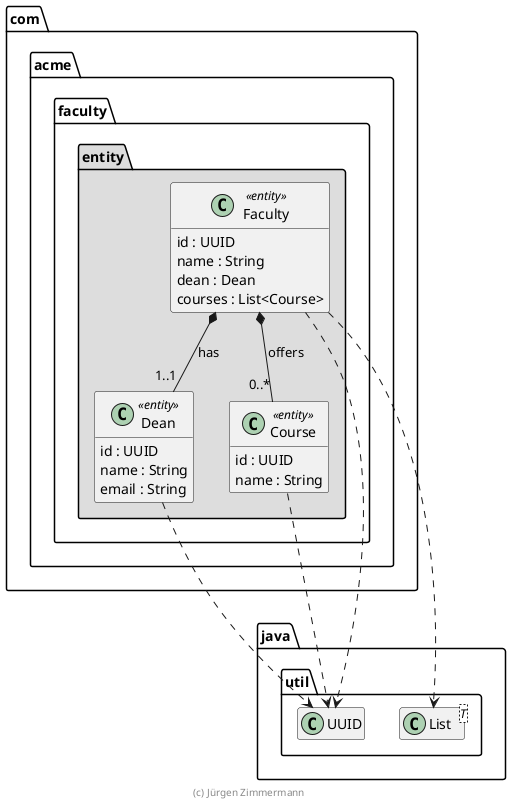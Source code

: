 @startuml Faculty_Dean_Course_UUID_List

skinparam classAttributeIconSize 0
' skinparam monochrome true

package java {
    package util {
        class UUID
    }

    package util {
        class List<T>
    }
}

package com.acme.faculty.entity #DDDDDD {
    class Faculty << entity >> {
        id : UUID
        name : String
        dean : Dean
        courses : List<Course>
    }

    class Dean << entity >> {
        id : UUID
        name : String
        email : String
    }

    class Course << entity >> {
        id : UUID
        name : String
    }
}

hide empty members

Faculty *-- "1..1"Dean : has
Faculty *-- "0..*" Course : offers

Faculty ..> UUID
Dean ..> UUID
Course ..> UUID
Faculty ..> List

footer (c) Jürgen Zimmermann

@enduml
